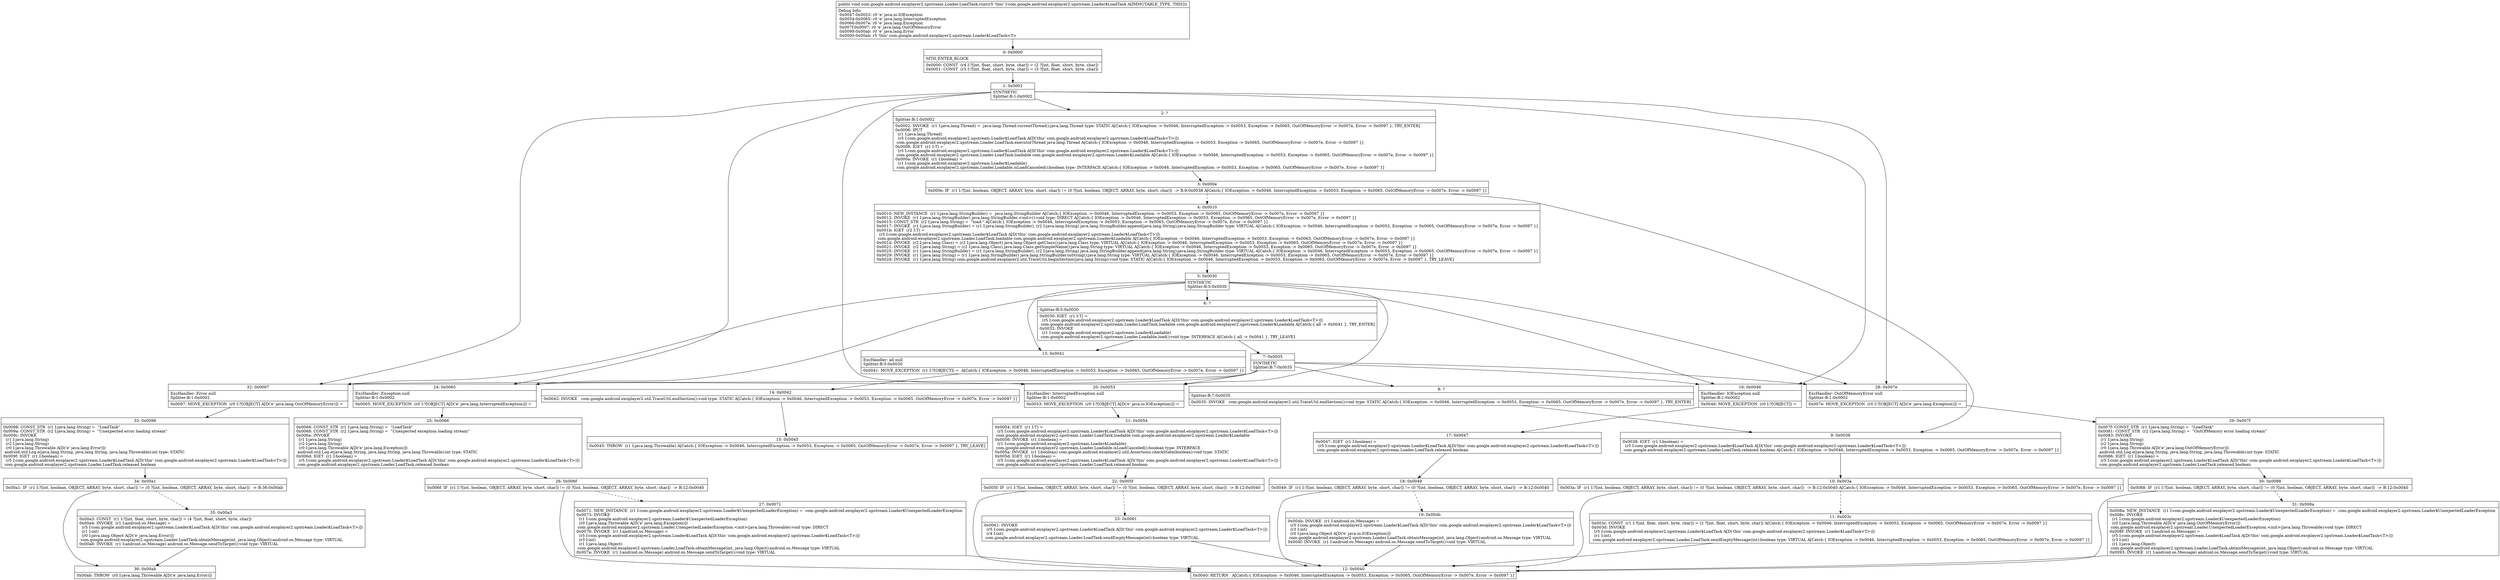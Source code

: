 digraph "CFG forcom.google.android.exoplayer2.upstream.Loader.LoadTask.run()V" {
Node_0 [shape=record,label="{0\:\ 0x0000|MTH_ENTER_BLOCK\l|0x0000: CONST  (r4 I:?[int, float, short, byte, char]) = (2 ?[int, float, short, byte, char]) \l0x0001: CONST  (r3 I:?[int, float, short, byte, char]) = (3 ?[int, float, short, byte, char]) \l}"];
Node_1 [shape=record,label="{1\:\ 0x0002|SYNTHETIC\lSplitter:B:1:0x0002\l}"];
Node_2 [shape=record,label="{2\:\ ?|Splitter:B:1:0x0002\l|0x0002: INVOKE  (r1 I:java.lang.Thread) =  java.lang.Thread.currentThread():java.lang.Thread type: STATIC A[Catch:\{ IOException \-\> 0x0046, InterruptedException \-\> 0x0053, Exception \-\> 0x0065, OutOfMemoryError \-\> 0x007e, Error \-\> 0x0097 \}, TRY_ENTER]\l0x0006: IPUT  \l  (r1 I:java.lang.Thread)\l  (r5 I:com.google.android.exoplayer2.upstream.Loader$LoadTask A[D('this' com.google.android.exoplayer2.upstream.Loader$LoadTask\<T\>)])\l com.google.android.exoplayer2.upstream.Loader.LoadTask.executorThread java.lang.Thread A[Catch:\{ IOException \-\> 0x0046, InterruptedException \-\> 0x0053, Exception \-\> 0x0065, OutOfMemoryError \-\> 0x007e, Error \-\> 0x0097 \}]\l0x0008: IGET  (r1 I:T) = \l  (r5 I:com.google.android.exoplayer2.upstream.Loader$LoadTask A[D('this' com.google.android.exoplayer2.upstream.Loader$LoadTask\<T\>)])\l com.google.android.exoplayer2.upstream.Loader.LoadTask.loadable com.google.android.exoplayer2.upstream.Loader$Loadable A[Catch:\{ IOException \-\> 0x0046, InterruptedException \-\> 0x0053, Exception \-\> 0x0065, OutOfMemoryError \-\> 0x007e, Error \-\> 0x0097 \}]\l0x000a: INVOKE  (r1 I:boolean) = \l  (r1 I:com.google.android.exoplayer2.upstream.Loader$Loadable)\l com.google.android.exoplayer2.upstream.Loader.Loadable.isLoadCanceled():boolean type: INTERFACE A[Catch:\{ IOException \-\> 0x0046, InterruptedException \-\> 0x0053, Exception \-\> 0x0065, OutOfMemoryError \-\> 0x007e, Error \-\> 0x0097 \}]\l}"];
Node_3 [shape=record,label="{3\:\ 0x000e|0x000e: IF  (r1 I:?[int, boolean, OBJECT, ARRAY, byte, short, char]) != (0 ?[int, boolean, OBJECT, ARRAY, byte, short, char])  \-\> B:9:0x0038 A[Catch:\{ IOException \-\> 0x0046, InterruptedException \-\> 0x0053, Exception \-\> 0x0065, OutOfMemoryError \-\> 0x007e, Error \-\> 0x0097 \}]\l}"];
Node_4 [shape=record,label="{4\:\ 0x0010|0x0010: NEW_INSTANCE  (r1 I:java.lang.StringBuilder) =  java.lang.StringBuilder A[Catch:\{ IOException \-\> 0x0046, InterruptedException \-\> 0x0053, Exception \-\> 0x0065, OutOfMemoryError \-\> 0x007e, Error \-\> 0x0097 \}]\l0x0012: INVOKE  (r1 I:java.lang.StringBuilder) java.lang.StringBuilder.\<init\>():void type: DIRECT A[Catch:\{ IOException \-\> 0x0046, InterruptedException \-\> 0x0053, Exception \-\> 0x0065, OutOfMemoryError \-\> 0x007e, Error \-\> 0x0097 \}]\l0x0015: CONST_STR  (r2 I:java.lang.String) =  \"load:\" A[Catch:\{ IOException \-\> 0x0046, InterruptedException \-\> 0x0053, Exception \-\> 0x0065, OutOfMemoryError \-\> 0x007e, Error \-\> 0x0097 \}]\l0x0017: INVOKE  (r1 I:java.lang.StringBuilder) = (r1 I:java.lang.StringBuilder), (r2 I:java.lang.String) java.lang.StringBuilder.append(java.lang.String):java.lang.StringBuilder type: VIRTUAL A[Catch:\{ IOException \-\> 0x0046, InterruptedException \-\> 0x0053, Exception \-\> 0x0065, OutOfMemoryError \-\> 0x007e, Error \-\> 0x0097 \}]\l0x001b: IGET  (r2 I:T) = \l  (r5 I:com.google.android.exoplayer2.upstream.Loader$LoadTask A[D('this' com.google.android.exoplayer2.upstream.Loader$LoadTask\<T\>)])\l com.google.android.exoplayer2.upstream.Loader.LoadTask.loadable com.google.android.exoplayer2.upstream.Loader$Loadable A[Catch:\{ IOException \-\> 0x0046, InterruptedException \-\> 0x0053, Exception \-\> 0x0065, OutOfMemoryError \-\> 0x007e, Error \-\> 0x0097 \}]\l0x001d: INVOKE  (r2 I:java.lang.Class) = (r2 I:java.lang.Object) java.lang.Object.getClass():java.lang.Class type: VIRTUAL A[Catch:\{ IOException \-\> 0x0046, InterruptedException \-\> 0x0053, Exception \-\> 0x0065, OutOfMemoryError \-\> 0x007e, Error \-\> 0x0097 \}]\l0x0021: INVOKE  (r2 I:java.lang.String) = (r2 I:java.lang.Class) java.lang.Class.getSimpleName():java.lang.String type: VIRTUAL A[Catch:\{ IOException \-\> 0x0046, InterruptedException \-\> 0x0053, Exception \-\> 0x0065, OutOfMemoryError \-\> 0x007e, Error \-\> 0x0097 \}]\l0x0025: INVOKE  (r1 I:java.lang.StringBuilder) = (r1 I:java.lang.StringBuilder), (r2 I:java.lang.String) java.lang.StringBuilder.append(java.lang.String):java.lang.StringBuilder type: VIRTUAL A[Catch:\{ IOException \-\> 0x0046, InterruptedException \-\> 0x0053, Exception \-\> 0x0065, OutOfMemoryError \-\> 0x007e, Error \-\> 0x0097 \}]\l0x0029: INVOKE  (r1 I:java.lang.String) = (r1 I:java.lang.StringBuilder) java.lang.StringBuilder.toString():java.lang.String type: VIRTUAL A[Catch:\{ IOException \-\> 0x0046, InterruptedException \-\> 0x0053, Exception \-\> 0x0065, OutOfMemoryError \-\> 0x007e, Error \-\> 0x0097 \}]\l0x002d: INVOKE  (r1 I:java.lang.String) com.google.android.exoplayer2.util.TraceUtil.beginSection(java.lang.String):void type: STATIC A[Catch:\{ IOException \-\> 0x0046, InterruptedException \-\> 0x0053, Exception \-\> 0x0065, OutOfMemoryError \-\> 0x007e, Error \-\> 0x0097 \}, TRY_LEAVE]\l}"];
Node_5 [shape=record,label="{5\:\ 0x0030|SYNTHETIC\lSplitter:B:5:0x0030\l}"];
Node_6 [shape=record,label="{6\:\ ?|Splitter:B:5:0x0030\l|0x0030: IGET  (r1 I:T) = \l  (r5 I:com.google.android.exoplayer2.upstream.Loader$LoadTask A[D('this' com.google.android.exoplayer2.upstream.Loader$LoadTask\<T\>)])\l com.google.android.exoplayer2.upstream.Loader.LoadTask.loadable com.google.android.exoplayer2.upstream.Loader$Loadable A[Catch:\{ all \-\> 0x0041 \}, TRY_ENTER]\l0x0032: INVOKE  \l  (r1 I:com.google.android.exoplayer2.upstream.Loader$Loadable)\l com.google.android.exoplayer2.upstream.Loader.Loadable.load():void type: INTERFACE A[Catch:\{ all \-\> 0x0041 \}, TRY_LEAVE]\l}"];
Node_7 [shape=record,label="{7\:\ 0x0035|SYNTHETIC\lSplitter:B:7:0x0035\l}"];
Node_8 [shape=record,label="{8\:\ ?|Splitter:B:7:0x0035\l|0x0035: INVOKE   com.google.android.exoplayer2.util.TraceUtil.endSection():void type: STATIC A[Catch:\{ IOException \-\> 0x0046, InterruptedException \-\> 0x0053, Exception \-\> 0x0065, OutOfMemoryError \-\> 0x007e, Error \-\> 0x0097 \}, TRY_ENTER]\l}"];
Node_9 [shape=record,label="{9\:\ 0x0038|0x0038: IGET  (r1 I:boolean) = \l  (r5 I:com.google.android.exoplayer2.upstream.Loader$LoadTask A[D('this' com.google.android.exoplayer2.upstream.Loader$LoadTask\<T\>)])\l com.google.android.exoplayer2.upstream.Loader.LoadTask.released boolean A[Catch:\{ IOException \-\> 0x0046, InterruptedException \-\> 0x0053, Exception \-\> 0x0065, OutOfMemoryError \-\> 0x007e, Error \-\> 0x0097 \}]\l}"];
Node_10 [shape=record,label="{10\:\ 0x003a|0x003a: IF  (r1 I:?[int, boolean, OBJECT, ARRAY, byte, short, char]) != (0 ?[int, boolean, OBJECT, ARRAY, byte, short, char])  \-\> B:12:0x0040 A[Catch:\{ IOException \-\> 0x0046, InterruptedException \-\> 0x0053, Exception \-\> 0x0065, OutOfMemoryError \-\> 0x007e, Error \-\> 0x0097 \}]\l}"];
Node_11 [shape=record,label="{11\:\ 0x003c|0x003c: CONST  (r1 I:?[int, float, short, byte, char]) = (2 ?[int, float, short, byte, char]) A[Catch:\{ IOException \-\> 0x0046, InterruptedException \-\> 0x0053, Exception \-\> 0x0065, OutOfMemoryError \-\> 0x007e, Error \-\> 0x0097 \}]\l0x003d: INVOKE  \l  (r5 I:com.google.android.exoplayer2.upstream.Loader$LoadTask A[D('this' com.google.android.exoplayer2.upstream.Loader$LoadTask\<T\>)])\l  (r1 I:int)\l com.google.android.exoplayer2.upstream.Loader.LoadTask.sendEmptyMessage(int):boolean type: VIRTUAL A[Catch:\{ IOException \-\> 0x0046, InterruptedException \-\> 0x0053, Exception \-\> 0x0065, OutOfMemoryError \-\> 0x007e, Error \-\> 0x0097 \}]\l}"];
Node_12 [shape=record,label="{12\:\ 0x0040|0x0040: RETURN   A[Catch:\{ IOException \-\> 0x0046, InterruptedException \-\> 0x0053, Exception \-\> 0x0065, OutOfMemoryError \-\> 0x007e, Error \-\> 0x0097 \}]\l}"];
Node_13 [shape=record,label="{13\:\ 0x0041|ExcHandler: all null\lSplitter:B:5:0x0030\l|0x0041: MOVE_EXCEPTION  (r1 I:?[OBJECT]) =  A[Catch:\{ IOException \-\> 0x0046, InterruptedException \-\> 0x0053, Exception \-\> 0x0065, OutOfMemoryError \-\> 0x007e, Error \-\> 0x0097 \}]\l}"];
Node_14 [shape=record,label="{14\:\ 0x0042|0x0042: INVOKE   com.google.android.exoplayer2.util.TraceUtil.endSection():void type: STATIC A[Catch:\{ IOException \-\> 0x0046, InterruptedException \-\> 0x0053, Exception \-\> 0x0065, OutOfMemoryError \-\> 0x007e, Error \-\> 0x0097 \}]\l}"];
Node_15 [shape=record,label="{15\:\ 0x0045|0x0045: THROW  (r1 I:java.lang.Throwable) A[Catch:\{ IOException \-\> 0x0046, InterruptedException \-\> 0x0053, Exception \-\> 0x0065, OutOfMemoryError \-\> 0x007e, Error \-\> 0x0097 \}, TRY_LEAVE]\l}"];
Node_16 [shape=record,label="{16\:\ 0x0046|ExcHandler: IOException null\lSplitter:B:1:0x0002\l|0x0046: MOVE_EXCEPTION  (r0 I:?[OBJECT]) =  \l}"];
Node_17 [shape=record,label="{17\:\ 0x0047|0x0047: IGET  (r1 I:boolean) = \l  (r5 I:com.google.android.exoplayer2.upstream.Loader$LoadTask A[D('this' com.google.android.exoplayer2.upstream.Loader$LoadTask\<T\>)])\l com.google.android.exoplayer2.upstream.Loader.LoadTask.released boolean \l}"];
Node_18 [shape=record,label="{18\:\ 0x0049|0x0049: IF  (r1 I:?[int, boolean, OBJECT, ARRAY, byte, short, char]) != (0 ?[int, boolean, OBJECT, ARRAY, byte, short, char])  \-\> B:12:0x0040 \l}"];
Node_19 [shape=record,label="{19\:\ 0x004b|0x004b: INVOKE  (r1 I:android.os.Message) = \l  (r5 I:com.google.android.exoplayer2.upstream.Loader$LoadTask A[D('this' com.google.android.exoplayer2.upstream.Loader$LoadTask\<T\>)])\l  (r3 I:int)\l  (r0 I:java.lang.Object A[D('e' java.io.IOException)])\l com.google.android.exoplayer2.upstream.Loader.LoadTask.obtainMessage(int, java.lang.Object):android.os.Message type: VIRTUAL \l0x004f: INVOKE  (r1 I:android.os.Message) android.os.Message.sendToTarget():void type: VIRTUAL \l}"];
Node_20 [shape=record,label="{20\:\ 0x0053|ExcHandler: InterruptedException null\lSplitter:B:1:0x0002\l|0x0053: MOVE_EXCEPTION  (r0 I:?[OBJECT] A[D('e' java.io.IOException)]) =  \l}"];
Node_21 [shape=record,label="{21\:\ 0x0054|0x0054: IGET  (r1 I:T) = \l  (r5 I:com.google.android.exoplayer2.upstream.Loader$LoadTask A[D('this' com.google.android.exoplayer2.upstream.Loader$LoadTask\<T\>)])\l com.google.android.exoplayer2.upstream.Loader.LoadTask.loadable com.google.android.exoplayer2.upstream.Loader$Loadable \l0x0056: INVOKE  (r1 I:boolean) = \l  (r1 I:com.google.android.exoplayer2.upstream.Loader$Loadable)\l com.google.android.exoplayer2.upstream.Loader.Loadable.isLoadCanceled():boolean type: INTERFACE \l0x005a: INVOKE  (r1 I:boolean) com.google.android.exoplayer2.util.Assertions.checkState(boolean):void type: STATIC \l0x005d: IGET  (r1 I:boolean) = \l  (r5 I:com.google.android.exoplayer2.upstream.Loader$LoadTask A[D('this' com.google.android.exoplayer2.upstream.Loader$LoadTask\<T\>)])\l com.google.android.exoplayer2.upstream.Loader.LoadTask.released boolean \l}"];
Node_22 [shape=record,label="{22\:\ 0x005f|0x005f: IF  (r1 I:?[int, boolean, OBJECT, ARRAY, byte, short, char]) != (0 ?[int, boolean, OBJECT, ARRAY, byte, short, char])  \-\> B:12:0x0040 \l}"];
Node_23 [shape=record,label="{23\:\ 0x0061|0x0061: INVOKE  \l  (r5 I:com.google.android.exoplayer2.upstream.Loader$LoadTask A[D('this' com.google.android.exoplayer2.upstream.Loader$LoadTask\<T\>)])\l  (r4 I:int)\l com.google.android.exoplayer2.upstream.Loader.LoadTask.sendEmptyMessage(int):boolean type: VIRTUAL \l}"];
Node_24 [shape=record,label="{24\:\ 0x0065|ExcHandler: Exception null\lSplitter:B:1:0x0002\l|0x0065: MOVE_EXCEPTION  (r0 I:?[OBJECT] A[D('e' java.lang.InterruptedException)]) =  \l}"];
Node_25 [shape=record,label="{25\:\ 0x0066|0x0066: CONST_STR  (r1 I:java.lang.String) =  \"LoadTask\" \l0x0068: CONST_STR  (r2 I:java.lang.String) =  \"Unexpected exception loading stream\" \l0x006a: INVOKE  \l  (r1 I:java.lang.String)\l  (r2 I:java.lang.String)\l  (r0 I:java.lang.Throwable A[D('e' java.lang.Exception)])\l android.util.Log.e(java.lang.String, java.lang.String, java.lang.Throwable):int type: STATIC \l0x006d: IGET  (r1 I:boolean) = \l  (r5 I:com.google.android.exoplayer2.upstream.Loader$LoadTask A[D('this' com.google.android.exoplayer2.upstream.Loader$LoadTask\<T\>)])\l com.google.android.exoplayer2.upstream.Loader.LoadTask.released boolean \l}"];
Node_26 [shape=record,label="{26\:\ 0x006f|0x006f: IF  (r1 I:?[int, boolean, OBJECT, ARRAY, byte, short, char]) != (0 ?[int, boolean, OBJECT, ARRAY, byte, short, char])  \-\> B:12:0x0040 \l}"];
Node_27 [shape=record,label="{27\:\ 0x0071|0x0071: NEW_INSTANCE  (r1 I:com.google.android.exoplayer2.upstream.Loader$UnexpectedLoaderException) =  com.google.android.exoplayer2.upstream.Loader$UnexpectedLoaderException \l0x0073: INVOKE  \l  (r1 I:com.google.android.exoplayer2.upstream.Loader$UnexpectedLoaderException)\l  (r0 I:java.lang.Throwable A[D('e' java.lang.Exception)])\l com.google.android.exoplayer2.upstream.Loader.UnexpectedLoaderException.\<init\>(java.lang.Throwable):void type: DIRECT \l0x0076: INVOKE  (r1 I:android.os.Message) = \l  (r5 I:com.google.android.exoplayer2.upstream.Loader$LoadTask A[D('this' com.google.android.exoplayer2.upstream.Loader$LoadTask\<T\>)])\l  (r3 I:int)\l  (r1 I:java.lang.Object)\l com.google.android.exoplayer2.upstream.Loader.LoadTask.obtainMessage(int, java.lang.Object):android.os.Message type: VIRTUAL \l0x007a: INVOKE  (r1 I:android.os.Message) android.os.Message.sendToTarget():void type: VIRTUAL \l}"];
Node_28 [shape=record,label="{28\:\ 0x007e|ExcHandler: OutOfMemoryError null\lSplitter:B:1:0x0002\l|0x007e: MOVE_EXCEPTION  (r0 I:?[OBJECT] A[D('e' java.lang.Exception)]) =  \l}"];
Node_29 [shape=record,label="{29\:\ 0x007f|0x007f: CONST_STR  (r1 I:java.lang.String) =  \"LoadTask\" \l0x0081: CONST_STR  (r2 I:java.lang.String) =  \"OutOfMemory error loading stream\" \l0x0083: INVOKE  \l  (r1 I:java.lang.String)\l  (r2 I:java.lang.String)\l  (r0 I:java.lang.Throwable A[D('e' java.lang.OutOfMemoryError)])\l android.util.Log.e(java.lang.String, java.lang.String, java.lang.Throwable):int type: STATIC \l0x0086: IGET  (r1 I:boolean) = \l  (r5 I:com.google.android.exoplayer2.upstream.Loader$LoadTask A[D('this' com.google.android.exoplayer2.upstream.Loader$LoadTask\<T\>)])\l com.google.android.exoplayer2.upstream.Loader.LoadTask.released boolean \l}"];
Node_30 [shape=record,label="{30\:\ 0x0088|0x0088: IF  (r1 I:?[int, boolean, OBJECT, ARRAY, byte, short, char]) != (0 ?[int, boolean, OBJECT, ARRAY, byte, short, char])  \-\> B:12:0x0040 \l}"];
Node_31 [shape=record,label="{31\:\ 0x008a|0x008a: NEW_INSTANCE  (r1 I:com.google.android.exoplayer2.upstream.Loader$UnexpectedLoaderException) =  com.google.android.exoplayer2.upstream.Loader$UnexpectedLoaderException \l0x008c: INVOKE  \l  (r1 I:com.google.android.exoplayer2.upstream.Loader$UnexpectedLoaderException)\l  (r0 I:java.lang.Throwable A[D('e' java.lang.OutOfMemoryError)])\l com.google.android.exoplayer2.upstream.Loader.UnexpectedLoaderException.\<init\>(java.lang.Throwable):void type: DIRECT \l0x008f: INVOKE  (r1 I:android.os.Message) = \l  (r5 I:com.google.android.exoplayer2.upstream.Loader$LoadTask A[D('this' com.google.android.exoplayer2.upstream.Loader$LoadTask\<T\>)])\l  (r3 I:int)\l  (r1 I:java.lang.Object)\l com.google.android.exoplayer2.upstream.Loader.LoadTask.obtainMessage(int, java.lang.Object):android.os.Message type: VIRTUAL \l0x0093: INVOKE  (r1 I:android.os.Message) android.os.Message.sendToTarget():void type: VIRTUAL \l}"];
Node_32 [shape=record,label="{32\:\ 0x0097|ExcHandler: Error null\lSplitter:B:1:0x0002\l|0x0097: MOVE_EXCEPTION  (r0 I:?[OBJECT] A[D('e' java.lang.OutOfMemoryError)]) =  \l}"];
Node_33 [shape=record,label="{33\:\ 0x0098|0x0098: CONST_STR  (r1 I:java.lang.String) =  \"LoadTask\" \l0x009a: CONST_STR  (r2 I:java.lang.String) =  \"Unexpected error loading stream\" \l0x009c: INVOKE  \l  (r1 I:java.lang.String)\l  (r2 I:java.lang.String)\l  (r0 I:java.lang.Throwable A[D('e' java.lang.Error)])\l android.util.Log.e(java.lang.String, java.lang.String, java.lang.Throwable):int type: STATIC \l0x009f: IGET  (r1 I:boolean) = \l  (r5 I:com.google.android.exoplayer2.upstream.Loader$LoadTask A[D('this' com.google.android.exoplayer2.upstream.Loader$LoadTask\<T\>)])\l com.google.android.exoplayer2.upstream.Loader.LoadTask.released boolean \l}"];
Node_34 [shape=record,label="{34\:\ 0x00a1|0x00a1: IF  (r1 I:?[int, boolean, OBJECT, ARRAY, byte, short, char]) != (0 ?[int, boolean, OBJECT, ARRAY, byte, short, char])  \-\> B:36:0x00ab \l}"];
Node_35 [shape=record,label="{35\:\ 0x00a3|0x00a3: CONST  (r1 I:?[int, float, short, byte, char]) = (4 ?[int, float, short, byte, char]) \l0x00a4: INVOKE  (r1 I:android.os.Message) = \l  (r5 I:com.google.android.exoplayer2.upstream.Loader$LoadTask A[D('this' com.google.android.exoplayer2.upstream.Loader$LoadTask\<T\>)])\l  (r1 I:int)\l  (r0 I:java.lang.Object A[D('e' java.lang.Error)])\l com.google.android.exoplayer2.upstream.Loader.LoadTask.obtainMessage(int, java.lang.Object):android.os.Message type: VIRTUAL \l0x00a8: INVOKE  (r1 I:android.os.Message) android.os.Message.sendToTarget():void type: VIRTUAL \l}"];
Node_36 [shape=record,label="{36\:\ 0x00ab|0x00ab: THROW  (r0 I:java.lang.Throwable A[D('e' java.lang.Error)]) \l}"];
MethodNode[shape=record,label="{public void com.google.android.exoplayer2.upstream.Loader.LoadTask.run((r5 'this' I:com.google.android.exoplayer2.upstream.Loader$LoadTask A[IMMUTABLE_TYPE, THIS]))  | Debug Info:\l  0x0047\-0x0053: r0 'e' java.io.IOException\l  0x0054\-0x0065: r0 'e' java.lang.InterruptedException\l  0x0066\-0x007e: r0 'e' java.lang.Exception\l  0x007f\-0x0097: r0 'e' java.lang.OutOfMemoryError\l  0x0098\-0x00ab: r0 'e' java.lang.Error\l  0x0000\-0x00ab: r5 'this' com.google.android.exoplayer2.upstream.Loader$LoadTask\<T\>\l}"];
MethodNode -> Node_0;
Node_0 -> Node_1;
Node_1 -> Node_2;
Node_1 -> Node_16;
Node_1 -> Node_20;
Node_1 -> Node_24;
Node_1 -> Node_28;
Node_1 -> Node_32;
Node_2 -> Node_3;
Node_3 -> Node_4[style=dashed];
Node_3 -> Node_9;
Node_4 -> Node_5;
Node_5 -> Node_6;
Node_5 -> Node_13;
Node_5 -> Node_16;
Node_5 -> Node_20;
Node_5 -> Node_24;
Node_5 -> Node_28;
Node_5 -> Node_32;
Node_6 -> Node_7;
Node_6 -> Node_13;
Node_7 -> Node_8;
Node_7 -> Node_16;
Node_7 -> Node_20;
Node_7 -> Node_24;
Node_7 -> Node_28;
Node_7 -> Node_32;
Node_8 -> Node_9;
Node_9 -> Node_10;
Node_10 -> Node_11[style=dashed];
Node_10 -> Node_12;
Node_11 -> Node_12;
Node_13 -> Node_14;
Node_14 -> Node_15;
Node_16 -> Node_17;
Node_17 -> Node_18;
Node_18 -> Node_12;
Node_18 -> Node_19[style=dashed];
Node_19 -> Node_12;
Node_20 -> Node_21;
Node_21 -> Node_22;
Node_22 -> Node_12;
Node_22 -> Node_23[style=dashed];
Node_23 -> Node_12;
Node_24 -> Node_25;
Node_25 -> Node_26;
Node_26 -> Node_12;
Node_26 -> Node_27[style=dashed];
Node_27 -> Node_12;
Node_28 -> Node_29;
Node_29 -> Node_30;
Node_30 -> Node_12;
Node_30 -> Node_31[style=dashed];
Node_31 -> Node_12;
Node_32 -> Node_33;
Node_33 -> Node_34;
Node_34 -> Node_35[style=dashed];
Node_34 -> Node_36;
Node_35 -> Node_36;
}

